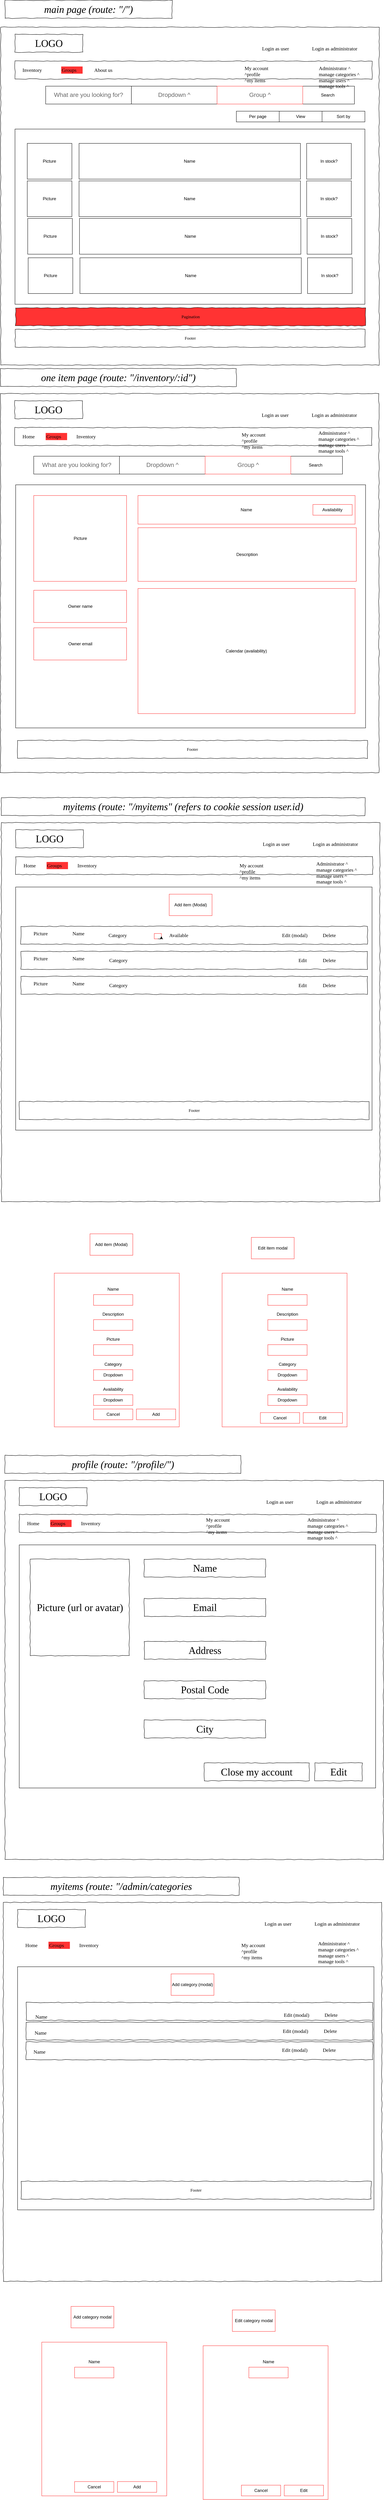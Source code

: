<mxfile version="20.2.1" type="device"><diagram name="Page-1" id="03018318-947c-dd8e-b7a3-06fadd420f32"><mxGraphModel dx="2482" dy="2091" grid="1" gridSize="10" guides="1" tooltips="1" connect="1" arrows="1" fold="1" page="1" pageScale="1" pageWidth="1100" pageHeight="850" background="#ffffff" math="0" shadow="0"><root><mxCell id="0"/><mxCell id="1" parent="0"/><mxCell id="677b7b8949515195-1" value="" style="whiteSpace=wrap;html=1;rounded=0;shadow=0;labelBackgroundColor=none;strokeColor=#000000;strokeWidth=1;fillColor=none;fontFamily=Verdana;fontSize=12;fontColor=#000000;align=center;comic=1;" parent="1" vertex="1"><mxGeometry x="-10" y="25" width="1060" height="945" as="geometry"/></mxCell><mxCell id="677b7b8949515195-2" value="LOGO" style="whiteSpace=wrap;html=1;rounded=0;shadow=0;labelBackgroundColor=none;strokeWidth=1;fontFamily=Verdana;fontSize=28;align=center;comic=1;" parent="1" vertex="1"><mxGeometry x="30" y="45" width="190" height="50" as="geometry"/></mxCell><mxCell id="677b7b8949515195-4" value="Login as user" style="text;html=1;points=[];align=left;verticalAlign=top;spacingTop=-4;fontSize=14;fontFamily=Verdana" parent="1" vertex="1"><mxGeometry x="720" y="75" width="60" height="20" as="geometry"/></mxCell><mxCell id="677b7b8949515195-6" value="Login as administrator" style="text;html=1;points=[];align=left;verticalAlign=top;spacingTop=-4;fontSize=14;fontFamily=Verdana" parent="1" vertex="1"><mxGeometry x="860" y="75" width="60" height="20" as="geometry"/></mxCell><mxCell id="677b7b8949515195-10" value="" style="whiteSpace=wrap;html=1;rounded=0;shadow=0;labelBackgroundColor=none;strokeWidth=1;fillColor=none;fontFamily=Verdana;fontSize=12;align=center;comic=1;" parent="1" vertex="1"><mxGeometry x="30" y="120" width="1000" height="50" as="geometry"/></mxCell><mxCell id="677b7b8949515195-11" value="About us" style="text;html=1;points=[];align=left;verticalAlign=top;spacingTop=-4;fontSize=14;fontFamily=Verdana" parent="1" vertex="1"><mxGeometry x="250" y="135" width="60" height="20" as="geometry"/></mxCell><mxCell id="677b7b8949515195-12" value="Inventory" style="text;html=1;points=[];align=left;verticalAlign=top;spacingTop=-4;fontSize=14;fontFamily=Verdana" parent="1" vertex="1"><mxGeometry x="49.38" y="135" width="60" height="20" as="geometry"/></mxCell><mxCell id="wsaYyjArHeVsiwd0X-ZM-3" value="&lt;div style=&quot;text-align: left;&quot;&gt;&lt;span style=&quot;background-color: initial; font-size: 17px;&quot;&gt;&lt;font color=&quot;#666666&quot;&gt;Dropdown ^&lt;/font&gt;&lt;/span&gt;&lt;/div&gt;" style="rounded=0;whiteSpace=wrap;html=1;" parent="1" vertex="1"><mxGeometry x="355.94" y="190" width="240" height="50" as="geometry"/></mxCell><mxCell id="wsaYyjArHeVsiwd0X-ZM-4" value="" style="verticalLabelPosition=bottom;verticalAlign=top;html=1;shape=mxgraph.basic.rect;fillColor2=none;strokeWidth=1;size=20;indent=5;" parent="1" vertex="1"><mxGeometry x="30" y="310" width="980" height="490" as="geometry"/></mxCell><mxCell id="wsaYyjArHeVsiwd0X-ZM-6" value="Picture" style="rounded=0;whiteSpace=wrap;html=1;" parent="1" vertex="1"><mxGeometry x="64.38" y="350" width="125" height="100" as="geometry"/></mxCell><mxCell id="wsaYyjArHeVsiwd0X-ZM-7" value="Name" style="rounded=0;whiteSpace=wrap;html=1;" parent="1" vertex="1"><mxGeometry x="209.38" y="350" width="620" height="100" as="geometry"/></mxCell><mxCell id="wsaYyjArHeVsiwd0X-ZM-8" value="In stock?" style="rounded=0;whiteSpace=wrap;html=1;" parent="1" vertex="1"><mxGeometry x="846.88" y="350" width="125" height="100" as="geometry"/></mxCell><mxCell id="wsaYyjArHeVsiwd0X-ZM-18" value="Picture" style="rounded=0;whiteSpace=wrap;html=1;" parent="1" vertex="1"><mxGeometry x="64.38" y="455" width="125" height="100" as="geometry"/></mxCell><mxCell id="wsaYyjArHeVsiwd0X-ZM-19" value="Name" style="rounded=0;whiteSpace=wrap;html=1;" parent="1" vertex="1"><mxGeometry x="209.38" y="455" width="620" height="100" as="geometry"/></mxCell><mxCell id="wsaYyjArHeVsiwd0X-ZM-20" value="In stock?" style="rounded=0;whiteSpace=wrap;html=1;" parent="1" vertex="1"><mxGeometry x="846.88" y="455" width="125" height="100" as="geometry"/></mxCell><mxCell id="wsaYyjArHeVsiwd0X-ZM-21" value="Picture" style="rounded=0;whiteSpace=wrap;html=1;" parent="1" vertex="1"><mxGeometry x="65.63" y="560" width="125" height="100" as="geometry"/></mxCell><mxCell id="wsaYyjArHeVsiwd0X-ZM-22" value="Name" style="rounded=0;whiteSpace=wrap;html=1;" parent="1" vertex="1"><mxGeometry x="210.63" y="560" width="620" height="100" as="geometry"/></mxCell><mxCell id="wsaYyjArHeVsiwd0X-ZM-23" value="In stock?" style="rounded=0;whiteSpace=wrap;html=1;" parent="1" vertex="1"><mxGeometry x="848.13" y="560" width="125" height="100" as="geometry"/></mxCell><mxCell id="wsaYyjArHeVsiwd0X-ZM-25" value="&lt;div style=&quot;text-align: left;&quot;&gt;&lt;span style=&quot;background-color: initial; font-size: 17px;&quot;&gt;&lt;font color=&quot;#666666&quot;&gt;What are you looking for?&lt;/font&gt;&lt;/span&gt;&lt;/div&gt;" style="rounded=0;whiteSpace=wrap;html=1;" parent="1" vertex="1"><mxGeometry x="115.94" y="190" width="240" height="50" as="geometry"/></mxCell><mxCell id="wsaYyjArHeVsiwd0X-ZM-26" value="Search" style="rounded=0;whiteSpace=wrap;html=1;" parent="1" vertex="1"><mxGeometry x="830.63" y="190" width="150" height="50" as="geometry"/></mxCell><mxCell id="wsaYyjArHeVsiwd0X-ZM-28" value="Footer" style="whiteSpace=wrap;html=1;rounded=0;shadow=0;labelBackgroundColor=none;strokeWidth=1;fillColor=none;fontFamily=Verdana;fontSize=12;align=center;comic=1;" parent="1" vertex="1"><mxGeometry x="30.63" y="870" width="980" height="50" as="geometry"/></mxCell><mxCell id="wsaYyjArHeVsiwd0X-ZM-29" value="Picture" style="rounded=0;whiteSpace=wrap;html=1;" parent="1" vertex="1"><mxGeometry x="66.88" y="670" width="125" height="100" as="geometry"/></mxCell><mxCell id="wsaYyjArHeVsiwd0X-ZM-30" value="Name" style="rounded=0;whiteSpace=wrap;html=1;" parent="1" vertex="1"><mxGeometry x="211.88" y="670" width="620" height="100" as="geometry"/></mxCell><mxCell id="wsaYyjArHeVsiwd0X-ZM-31" value="In stock?" style="rounded=0;whiteSpace=wrap;html=1;" parent="1" vertex="1"><mxGeometry x="849.38" y="670" width="125" height="100" as="geometry"/></mxCell><mxCell id="wsaYyjArHeVsiwd0X-ZM-33" value="Pagination" style="whiteSpace=wrap;html=1;rounded=0;shadow=0;labelBackgroundColor=none;strokeWidth=1;fillColor=#FF3333;fontFamily=Verdana;fontSize=12;align=center;comic=1;" parent="1" vertex="1"><mxGeometry x="31.88" y="810" width="980" height="50" as="geometry"/></mxCell><mxCell id="wsaYyjArHeVsiwd0X-ZM-35" value="Per page" style="rounded=0;whiteSpace=wrap;html=1;" parent="1" vertex="1"><mxGeometry x="650" y="260" width="120" height="30" as="geometry"/></mxCell><mxCell id="wsaYyjArHeVsiwd0X-ZM-36" value="View" style="rounded=0;whiteSpace=wrap;html=1;" parent="1" vertex="1"><mxGeometry x="770" y="260" width="120" height="30" as="geometry"/></mxCell><mxCell id="wsaYyjArHeVsiwd0X-ZM-37" value="Sort by" style="rounded=0;whiteSpace=wrap;html=1;" parent="1" vertex="1"><mxGeometry x="890" y="260" width="120" height="30" as="geometry"/></mxCell><mxCell id="wsaYyjArHeVsiwd0X-ZM-38" value="" style="whiteSpace=wrap;html=1;rounded=0;shadow=0;labelBackgroundColor=none;strokeColor=#000000;strokeWidth=1;fillColor=none;fontFamily=Verdana;fontSize=12;fontColor=#000000;align=center;comic=1;" parent="1" vertex="1"><mxGeometry x="-10.62" y="1050" width="1060" height="1060" as="geometry"/></mxCell><mxCell id="wsaYyjArHeVsiwd0X-ZM-39" value="LOGO" style="whiteSpace=wrap;html=1;rounded=0;shadow=0;labelBackgroundColor=none;strokeWidth=1;fontFamily=Verdana;fontSize=28;align=center;comic=1;" parent="1" vertex="1"><mxGeometry x="29.38" y="1070" width="190" height="50" as="geometry"/></mxCell><mxCell id="wsaYyjArHeVsiwd0X-ZM-40" value="Login as user" style="text;html=1;points=[];align=left;verticalAlign=top;spacingTop=-4;fontSize=14;fontFamily=Verdana" parent="1" vertex="1"><mxGeometry x="719.38" y="1100" width="60" height="20" as="geometry"/></mxCell><mxCell id="wsaYyjArHeVsiwd0X-ZM-41" value="Login as administrator" style="text;html=1;points=[];align=left;verticalAlign=top;spacingTop=-4;fontSize=14;fontFamily=Verdana" parent="1" vertex="1"><mxGeometry x="859.38" y="1100" width="60" height="20" as="geometry"/></mxCell><mxCell id="wsaYyjArHeVsiwd0X-ZM-42" value="" style="whiteSpace=wrap;html=1;rounded=0;shadow=0;labelBackgroundColor=none;strokeWidth=1;fillColor=none;fontFamily=Verdana;fontSize=12;align=center;comic=1;" parent="1" vertex="1"><mxGeometry x="29.38" y="1145" width="1000" height="50" as="geometry"/></mxCell><mxCell id="wsaYyjArHeVsiwd0X-ZM-43" value="Home" style="text;html=1;points=[];align=left;verticalAlign=top;spacingTop=-4;fontSize=14;fontFamily=Verdana" parent="1" vertex="1"><mxGeometry x="49.38" y="1160" width="60" height="20" as="geometry"/></mxCell><mxCell id="wsaYyjArHeVsiwd0X-ZM-44" value="Inventory" style="text;html=1;points=[];align=left;verticalAlign=top;spacingTop=-4;fontSize=14;fontFamily=Verdana" parent="1" vertex="1"><mxGeometry x="200" y="1160" width="60" height="20" as="geometry"/></mxCell><mxCell id="wsaYyjArHeVsiwd0X-ZM-47" value="" style="verticalLabelPosition=bottom;verticalAlign=top;html=1;shape=mxgraph.basic.rect;fillColor2=none;strokeWidth=1;size=20;indent=5;" parent="1" vertex="1"><mxGeometry x="31.88" y="1305" width="980" height="680" as="geometry"/></mxCell><mxCell id="wsaYyjArHeVsiwd0X-ZM-48" value="&lt;i&gt;main page (route: &quot;/&quot;)&lt;/i&gt;" style="whiteSpace=wrap;html=1;rounded=0;shadow=0;labelBackgroundColor=none;strokeWidth=1;fontFamily=Verdana;fontSize=28;align=center;comic=1;" parent="1" vertex="1"><mxGeometry x="1.88" y="-50" width="468.12" height="50" as="geometry"/></mxCell><mxCell id="wsaYyjArHeVsiwd0X-ZM-49" value="Groups" style="text;html=1;points=[];align=left;verticalAlign=top;spacingTop=-4;fontSize=14;fontFamily=Verdana;fillColor=#FF3333;" parent="1" vertex="1"><mxGeometry x="159.38" y="135" width="60" height="20" as="geometry"/></mxCell><mxCell id="wsaYyjArHeVsiwd0X-ZM-50" value="&lt;div style=&quot;text-align: left;&quot;&gt;&lt;span style=&quot;background-color: initial; font-size: 17px;&quot;&gt;&lt;font color=&quot;#666666&quot;&gt;Group ^&lt;/font&gt;&lt;/span&gt;&lt;/div&gt;" style="rounded=0;whiteSpace=wrap;html=1;strokeColor=#FF3333;" parent="1" vertex="1"><mxGeometry x="595.94" y="190" width="240" height="50" as="geometry"/></mxCell><mxCell id="wsaYyjArHeVsiwd0X-ZM-51" value="Groups" style="text;html=1;points=[];align=left;verticalAlign=top;spacingTop=-4;fontSize=14;fontFamily=Verdana;fillColor=#FF3333;" parent="1" vertex="1"><mxGeometry x="115.94" y="1160" width="60" height="20" as="geometry"/></mxCell><mxCell id="wsaYyjArHeVsiwd0X-ZM-52" value="Picture" style="rounded=0;whiteSpace=wrap;html=1;strokeColor=#FF3333;fillColor=#FFFFFF;" parent="1" vertex="1"><mxGeometry x="82.5" y="1335" width="260" height="240" as="geometry"/></mxCell><mxCell id="wsaYyjArHeVsiwd0X-ZM-53" value="&lt;i&gt;one item page (route: &quot;/inventory/:id&quot;)&lt;/i&gt;" style="whiteSpace=wrap;html=1;rounded=0;shadow=0;labelBackgroundColor=none;strokeWidth=1;fontFamily=Verdana;fontSize=28;align=center;comic=1;" parent="1" vertex="1"><mxGeometry x="-10.62" y="980" width="660.62" height="50" as="geometry"/></mxCell><mxCell id="wsaYyjArHeVsiwd0X-ZM-54" value="Name" style="rounded=0;whiteSpace=wrap;html=1;strokeColor=#FF3333;fillColor=#FFFFFF;" parent="1" vertex="1"><mxGeometry x="374.38" y="1335" width="608.12" height="80" as="geometry"/></mxCell><mxCell id="wsaYyjArHeVsiwd0X-ZM-55" value="Description" style="rounded=0;whiteSpace=wrap;html=1;strokeColor=#FF3333;fillColor=#FFFFFF;" parent="1" vertex="1"><mxGeometry x="374.38" y="1425" width="611.56" height="150" as="geometry"/></mxCell><mxCell id="wsaYyjArHeVsiwd0X-ZM-56" value="Availability" style="rounded=0;whiteSpace=wrap;html=1;strokeColor=#FF3333;fillColor=#FFFFFF;" parent="1" vertex="1"><mxGeometry x="864.38" y="1360" width="110" height="30" as="geometry"/></mxCell><mxCell id="wsaYyjArHeVsiwd0X-ZM-57" value="Owner name" style="rounded=0;whiteSpace=wrap;html=1;strokeColor=#FF3333;fillColor=#FFFFFF;" parent="1" vertex="1"><mxGeometry x="82.5" y="1600" width="260" height="90" as="geometry"/></mxCell><mxCell id="wsaYyjArHeVsiwd0X-ZM-58" value="Owner email" style="rounded=0;whiteSpace=wrap;html=1;strokeColor=#FF3333;fillColor=#FFFFFF;" parent="1" vertex="1"><mxGeometry x="82.5" y="1705" width="260" height="90" as="geometry"/></mxCell><mxCell id="wsaYyjArHeVsiwd0X-ZM-59" value="Calendar (availability)" style="rounded=0;whiteSpace=wrap;html=1;strokeColor=#FF3333;fillColor=#FFFFFF;" parent="1" vertex="1"><mxGeometry x="374.38" y="1595" width="608.12" height="350" as="geometry"/></mxCell><mxCell id="wsaYyjArHeVsiwd0X-ZM-60" value="&lt;div style=&quot;text-align: left;&quot;&gt;&lt;span style=&quot;background-color: initial; font-size: 17px;&quot;&gt;&lt;font color=&quot;#666666&quot;&gt;Dropdown ^&lt;/font&gt;&lt;/span&gt;&lt;/div&gt;" style="rounded=0;whiteSpace=wrap;html=1;" parent="1" vertex="1"><mxGeometry x="322.5" y="1225" width="240" height="50" as="geometry"/></mxCell><mxCell id="wsaYyjArHeVsiwd0X-ZM-61" value="&lt;div style=&quot;text-align: left;&quot;&gt;&lt;span style=&quot;background-color: initial; font-size: 17px;&quot;&gt;&lt;font color=&quot;#666666&quot;&gt;What are you looking for?&lt;/font&gt;&lt;/span&gt;&lt;/div&gt;" style="rounded=0;whiteSpace=wrap;html=1;" parent="1" vertex="1"><mxGeometry x="82.5" y="1225" width="240" height="50" as="geometry"/></mxCell><mxCell id="wsaYyjArHeVsiwd0X-ZM-62" value="Search" style="rounded=0;whiteSpace=wrap;html=1;" parent="1" vertex="1"><mxGeometry x="797.19" y="1225" width="150" height="50" as="geometry"/></mxCell><mxCell id="wsaYyjArHeVsiwd0X-ZM-63" value="&lt;div style=&quot;text-align: left;&quot;&gt;&lt;span style=&quot;background-color: initial; font-size: 17px;&quot;&gt;&lt;font color=&quot;#666666&quot;&gt;Group ^&lt;/font&gt;&lt;/span&gt;&lt;/div&gt;" style="rounded=0;whiteSpace=wrap;html=1;strokeColor=#FF3333;" parent="1" vertex="1"><mxGeometry x="562.5" y="1225" width="240" height="50" as="geometry"/></mxCell><mxCell id="wsaYyjArHeVsiwd0X-ZM-64" value="" style="whiteSpace=wrap;html=1;rounded=0;shadow=0;labelBackgroundColor=none;strokeColor=#000000;strokeWidth=1;fillColor=none;fontFamily=Verdana;fontSize=12;fontColor=#000000;align=center;comic=1;" parent="1" vertex="1"><mxGeometry x="-8.12" y="2250" width="1060" height="1060" as="geometry"/></mxCell><mxCell id="wsaYyjArHeVsiwd0X-ZM-65" value="LOGO" style="whiteSpace=wrap;html=1;rounded=0;shadow=0;labelBackgroundColor=none;strokeWidth=1;fontFamily=Verdana;fontSize=28;align=center;comic=1;" parent="1" vertex="1"><mxGeometry x="31.88" y="2270" width="190" height="50" as="geometry"/></mxCell><mxCell id="wsaYyjArHeVsiwd0X-ZM-66" value="Login as user" style="text;html=1;points=[];align=left;verticalAlign=top;spacingTop=-4;fontSize=14;fontFamily=Verdana" parent="1" vertex="1"><mxGeometry x="721.88" y="2300" width="60" height="20" as="geometry"/></mxCell><mxCell id="wsaYyjArHeVsiwd0X-ZM-67" value="Login as administrator" style="text;html=1;points=[];align=left;verticalAlign=top;spacingTop=-4;fontSize=14;fontFamily=Verdana" parent="1" vertex="1"><mxGeometry x="861.88" y="2300" width="60" height="20" as="geometry"/></mxCell><mxCell id="wsaYyjArHeVsiwd0X-ZM-68" value="" style="whiteSpace=wrap;html=1;rounded=0;shadow=0;labelBackgroundColor=none;strokeWidth=1;fillColor=none;fontFamily=Verdana;fontSize=12;align=center;comic=1;" parent="1" vertex="1"><mxGeometry x="31.88" y="2345" width="1000" height="50" as="geometry"/></mxCell><mxCell id="wsaYyjArHeVsiwd0X-ZM-69" value="Home" style="text;html=1;points=[];align=left;verticalAlign=top;spacingTop=-4;fontSize=14;fontFamily=Verdana" parent="1" vertex="1"><mxGeometry x="51.88" y="2360" width="60" height="20" as="geometry"/></mxCell><mxCell id="wsaYyjArHeVsiwd0X-ZM-70" value="Inventory" style="text;html=1;points=[];align=left;verticalAlign=top;spacingTop=-4;fontSize=14;fontFamily=Verdana" parent="1" vertex="1"><mxGeometry x="202.5" y="2360" width="60" height="20" as="geometry"/></mxCell><mxCell id="wsaYyjArHeVsiwd0X-ZM-73" value="" style="verticalLabelPosition=bottom;verticalAlign=top;html=1;shape=mxgraph.basic.rect;fillColor2=none;strokeWidth=1;size=20;indent=5;" parent="1" vertex="1"><mxGeometry x="31.88" y="2430" width="998.12" height="680" as="geometry"/></mxCell><mxCell id="wsaYyjArHeVsiwd0X-ZM-74" value="Groups" style="text;html=1;points=[];align=left;verticalAlign=top;spacingTop=-4;fontSize=14;fontFamily=Verdana;fillColor=#FF3333;" parent="1" vertex="1"><mxGeometry x="118.44" y="2360" width="60" height="20" as="geometry"/></mxCell><mxCell id="wsaYyjArHeVsiwd0X-ZM-75" value="&lt;i&gt;myitems (route: &quot;/myitems&quot; (refers to cookie session user.id)&lt;/i&gt;" style="whiteSpace=wrap;html=1;rounded=0;shadow=0;labelBackgroundColor=none;strokeWidth=1;fontFamily=Verdana;fontSize=28;align=center;comic=1;" parent="1" vertex="1"><mxGeometry x="-8.12" y="2180" width="1018.12" height="50" as="geometry"/></mxCell><mxCell id="wsaYyjArHeVsiwd0X-ZM-80" value="" style="whiteSpace=wrap;html=1;rounded=0;shadow=0;labelBackgroundColor=none;strokeWidth=1;fillColor=none;fontFamily=Verdana;fontSize=12;align=center;comic=1;" parent="1" vertex="1"><mxGeometry x="46.57" y="2540" width="970.62" height="50" as="geometry"/></mxCell><mxCell id="wsaYyjArHeVsiwd0X-ZM-85" value="" style="whiteSpace=wrap;html=1;rounded=0;shadow=0;labelBackgroundColor=none;strokeWidth=1;fillColor=none;fontFamily=Verdana;fontSize=12;align=center;comic=1;" parent="1" vertex="1"><mxGeometry x="46.57" y="2610" width="970.62" height="50" as="geometry"/></mxCell><mxCell id="wsaYyjArHeVsiwd0X-ZM-86" value="Picture" style="text;html=1;points=[];align=left;verticalAlign=top;spacingTop=-4;fontSize=14;fontFamily=Verdana" parent="1" vertex="1"><mxGeometry x="80" y="2550" width="60" height="20" as="geometry"/></mxCell><mxCell id="wsaYyjArHeVsiwd0X-ZM-87" value="Name" style="text;html=1;points=[];align=left;verticalAlign=top;spacingTop=-4;fontSize=14;fontFamily=Verdana" parent="1" vertex="1"><mxGeometry x="189.38" y="2550" width="60" height="20" as="geometry"/></mxCell><mxCell id="wsaYyjArHeVsiwd0X-ZM-88" value="Edit (modal)" style="text;html=1;points=[];align=left;verticalAlign=top;spacingTop=-4;fontSize=14;fontFamily=Verdana" parent="1" vertex="1"><mxGeometry x="775.94" y="2555" width="60" height="20" as="geometry"/></mxCell><mxCell id="wsaYyjArHeVsiwd0X-ZM-89" value="Delete" style="text;html=1;points=[];align=left;verticalAlign=top;spacingTop=-4;fontSize=14;fontFamily=Verdana" parent="1" vertex="1"><mxGeometry x="890" y="2555" width="60" height="20" as="geometry"/></mxCell><mxCell id="wsaYyjArHeVsiwd0X-ZM-90" value="" style="whiteSpace=wrap;html=1;rounded=0;shadow=0;labelBackgroundColor=none;strokeWidth=1;fillColor=none;fontFamily=Verdana;fontSize=12;align=center;comic=1;" parent="1" vertex="1"><mxGeometry x="46.57" y="2680" width="970.62" height="50" as="geometry"/></mxCell><mxCell id="wsaYyjArHeVsiwd0X-ZM-91" value="Picture" style="text;html=1;points=[];align=left;verticalAlign=top;spacingTop=-4;fontSize=14;fontFamily=Verdana" parent="1" vertex="1"><mxGeometry x="80" y="2620" width="60" height="20" as="geometry"/></mxCell><mxCell id="wsaYyjArHeVsiwd0X-ZM-92" value="Name" style="text;html=1;points=[];align=left;verticalAlign=top;spacingTop=-4;fontSize=14;fontFamily=Verdana" parent="1" vertex="1"><mxGeometry x="189.38" y="2620" width="60" height="20" as="geometry"/></mxCell><mxCell id="wsaYyjArHeVsiwd0X-ZM-93" value="Edit" style="text;html=1;points=[];align=left;verticalAlign=top;spacingTop=-4;fontSize=14;fontFamily=Verdana" parent="1" vertex="1"><mxGeometry x="821.88" y="2625" width="60" height="20" as="geometry"/></mxCell><mxCell id="wsaYyjArHeVsiwd0X-ZM-94" value="Delete" style="text;html=1;points=[];align=left;verticalAlign=top;spacingTop=-4;fontSize=14;fontFamily=Verdana" parent="1" vertex="1"><mxGeometry x="890" y="2625" width="60" height="20" as="geometry"/></mxCell><mxCell id="wsaYyjArHeVsiwd0X-ZM-96" value="Picture" style="text;html=1;points=[];align=left;verticalAlign=top;spacingTop=-4;fontSize=14;fontFamily=Verdana" parent="1" vertex="1"><mxGeometry x="80" y="2690" width="60" height="20" as="geometry"/></mxCell><mxCell id="wsaYyjArHeVsiwd0X-ZM-97" value="Name" style="text;html=1;points=[];align=left;verticalAlign=top;spacingTop=-4;fontSize=14;fontFamily=Verdana" parent="1" vertex="1"><mxGeometry x="189.38" y="2690" width="60" height="20" as="geometry"/></mxCell><mxCell id="wsaYyjArHeVsiwd0X-ZM-98" value="Edit" style="text;html=1;points=[];align=left;verticalAlign=top;spacingTop=-4;fontSize=14;fontFamily=Verdana" parent="1" vertex="1"><mxGeometry x="821.88" y="2695" width="60" height="20" as="geometry"/></mxCell><mxCell id="wsaYyjArHeVsiwd0X-ZM-99" value="Delete" style="text;html=1;points=[];align=left;verticalAlign=top;spacingTop=-4;fontSize=14;fontFamily=Verdana" parent="1" vertex="1"><mxGeometry x="890" y="2695" width="60" height="20" as="geometry"/></mxCell><mxCell id="wsaYyjArHeVsiwd0X-ZM-101" value="Category" style="text;html=1;points=[];align=left;verticalAlign=top;spacingTop=-4;fontSize=14;fontFamily=Verdana" parent="1" vertex="1"><mxGeometry x="289.69" y="2555" width="60" height="20" as="geometry"/></mxCell><mxCell id="wsaYyjArHeVsiwd0X-ZM-102" value="Category" style="text;html=1;points=[];align=left;verticalAlign=top;spacingTop=-4;fontSize=14;fontFamily=Verdana" parent="1" vertex="1"><mxGeometry x="292.19" y="2625" width="60" height="20" as="geometry"/></mxCell><mxCell id="wsaYyjArHeVsiwd0X-ZM-103" value="Category" style="text;html=1;points=[];align=left;verticalAlign=top;spacingTop=-4;fontSize=14;fontFamily=Verdana" parent="1" vertex="1"><mxGeometry x="292.19" y="2695" width="60" height="20" as="geometry"/></mxCell><mxCell id="wsaYyjArHeVsiwd0X-ZM-107" value="Add item (Modal)" style="rounded=0;whiteSpace=wrap;html=1;strokeColor=#FF3333;fillColor=#FFFFFF;" parent="1" vertex="1"><mxGeometry x="461.88" y="2450" width="120" height="60" as="geometry"/></mxCell><mxCell id="wsaYyjArHeVsiwd0X-ZM-108" value="Footer" style="whiteSpace=wrap;html=1;rounded=0;shadow=0;labelBackgroundColor=none;strokeWidth=1;fillColor=none;fontFamily=Verdana;fontSize=12;align=center;comic=1;" parent="1" vertex="1"><mxGeometry x="37.19" y="2020" width="980" height="50" as="geometry"/></mxCell><mxCell id="wsaYyjArHeVsiwd0X-ZM-109" value="Footer" style="whiteSpace=wrap;html=1;rounded=0;shadow=0;labelBackgroundColor=none;strokeWidth=1;fillColor=none;fontFamily=Verdana;fontSize=12;align=center;comic=1;" parent="1" vertex="1"><mxGeometry x="41.88" y="3030" width="980" height="50" as="geometry"/></mxCell><mxCell id="wsaYyjArHeVsiwd0X-ZM-110" value="Add item (Modal)" style="rounded=0;whiteSpace=wrap;html=1;strokeColor=#FF3333;fillColor=#FFFFFF;" parent="1" vertex="1"><mxGeometry x="240" y="3400" width="120" height="60" as="geometry"/></mxCell><mxCell id="wsaYyjArHeVsiwd0X-ZM-111" value="" style="rounded=0;whiteSpace=wrap;html=1;strokeColor=#FF3333;fillColor=#FFFFFF;" parent="1" vertex="1"><mxGeometry x="420" y="2560" width="20" height="15" as="geometry"/></mxCell><mxCell id="wsaYyjArHeVsiwd0X-ZM-113" value="Available" style="text;html=1;points=[];align=left;verticalAlign=top;spacingTop=-4;fontSize=14;fontFamily=Verdana" parent="1" vertex="1"><mxGeometry x="460" y="2555" width="60" height="20" as="geometry"/></mxCell><mxCell id="wsaYyjArHeVsiwd0X-ZM-114" style="edgeStyle=orthogonalEdgeStyle;rounded=0;orthogonalLoop=1;jettySize=auto;html=1;exitX=0.5;exitY=1;exitDx=0;exitDy=0;entryX=1;entryY=0.5;entryDx=0;entryDy=0;" parent="1" source="wsaYyjArHeVsiwd0X-ZM-111" target="wsaYyjArHeVsiwd0X-ZM-111" edge="1"><mxGeometry relative="1" as="geometry"/></mxCell><mxCell id="wsaYyjArHeVsiwd0X-ZM-115" value="Edit item modal" style="rounded=0;whiteSpace=wrap;html=1;strokeColor=#FF3333;fillColor=#FFFFFF;" parent="1" vertex="1"><mxGeometry x="691.88" y="3410" width="120" height="60" as="geometry"/></mxCell><mxCell id="wsaYyjArHeVsiwd0X-ZM-116" value="" style="rounded=0;whiteSpace=wrap;html=1;strokeColor=#FF3333;fillColor=#FFFFFF;" parent="1" vertex="1"><mxGeometry x="140" y="3510" width="350" height="430" as="geometry"/></mxCell><mxCell id="wsaYyjArHeVsiwd0X-ZM-117" value="" style="rounded=0;whiteSpace=wrap;html=1;strokeColor=#FF3333;fillColor=#FFFFFF;" parent="1" vertex="1"><mxGeometry x="610" y="3510" width="350" height="430" as="geometry"/></mxCell><mxCell id="wsaYyjArHeVsiwd0X-ZM-118" value="Add" style="rounded=0;whiteSpace=wrap;html=1;strokeColor=#FF3333;fillColor=#FFFFFF;" parent="1" vertex="1"><mxGeometry x="370" y="3890" width="110" height="30" as="geometry"/></mxCell><mxCell id="wsaYyjArHeVsiwd0X-ZM-119" value="Cancel" style="rounded=0;whiteSpace=wrap;html=1;strokeColor=#FF3333;fillColor=#FFFFFF;" parent="1" vertex="1"><mxGeometry x="250" y="3890" width="110" height="30" as="geometry"/></mxCell><mxCell id="wsaYyjArHeVsiwd0X-ZM-120" value="" style="rounded=0;whiteSpace=wrap;html=1;strokeColor=#FF3333;fillColor=#FFFFFF;" parent="1" vertex="1"><mxGeometry x="250" y="3570" width="110" height="30" as="geometry"/></mxCell><mxCell id="wsaYyjArHeVsiwd0X-ZM-121" value="Name" style="text;html=1;strokeColor=none;fillColor=none;align=center;verticalAlign=middle;whiteSpace=wrap;rounded=0;" parent="1" vertex="1"><mxGeometry x="275" y="3540" width="60" height="30" as="geometry"/></mxCell><mxCell id="wsaYyjArHeVsiwd0X-ZM-122" value="Description" style="text;html=1;strokeColor=none;fillColor=none;align=center;verticalAlign=middle;whiteSpace=wrap;rounded=0;" parent="1" vertex="1"><mxGeometry x="275" y="3610" width="60" height="30" as="geometry"/></mxCell><mxCell id="wsaYyjArHeVsiwd0X-ZM-123" value="" style="rounded=0;whiteSpace=wrap;html=1;strokeColor=#FF3333;fillColor=#FFFFFF;" parent="1" vertex="1"><mxGeometry x="250" y="3640" width="110" height="30" as="geometry"/></mxCell><mxCell id="wsaYyjArHeVsiwd0X-ZM-124" value="Picture" style="text;html=1;strokeColor=none;fillColor=none;align=center;verticalAlign=middle;whiteSpace=wrap;rounded=0;" parent="1" vertex="1"><mxGeometry x="275" y="3680" width="60" height="30" as="geometry"/></mxCell><mxCell id="wsaYyjArHeVsiwd0X-ZM-125" value="" style="rounded=0;whiteSpace=wrap;html=1;strokeColor=#FF3333;fillColor=#FFFFFF;" parent="1" vertex="1"><mxGeometry x="250" y="3710" width="110" height="30" as="geometry"/></mxCell><mxCell id="wsaYyjArHeVsiwd0X-ZM-126" value="Category" style="text;html=1;strokeColor=none;fillColor=none;align=center;verticalAlign=middle;whiteSpace=wrap;rounded=0;" parent="1" vertex="1"><mxGeometry x="275" y="3750" width="60" height="30" as="geometry"/></mxCell><mxCell id="wsaYyjArHeVsiwd0X-ZM-127" value="Dropdown" style="rounded=0;whiteSpace=wrap;html=1;strokeColor=#FF3333;fillColor=#FFFFFF;" parent="1" vertex="1"><mxGeometry x="250" y="3780" width="110" height="30" as="geometry"/></mxCell><mxCell id="wsaYyjArHeVsiwd0X-ZM-128" value="Availability" style="text;html=1;strokeColor=none;fillColor=none;align=center;verticalAlign=middle;whiteSpace=wrap;rounded=0;" parent="1" vertex="1"><mxGeometry x="275" y="3820" width="60" height="30" as="geometry"/></mxCell><mxCell id="wsaYyjArHeVsiwd0X-ZM-129" value="Dropdown" style="rounded=0;whiteSpace=wrap;html=1;strokeColor=#FF3333;fillColor=#FFFFFF;" parent="1" vertex="1"><mxGeometry x="250" y="3850" width="110" height="30" as="geometry"/></mxCell><mxCell id="wsaYyjArHeVsiwd0X-ZM-130" value="" style="rounded=0;whiteSpace=wrap;html=1;strokeColor=#FF3333;fillColor=#FFFFFF;" parent="1" vertex="1"><mxGeometry x="738.13" y="3570" width="110" height="30" as="geometry"/></mxCell><mxCell id="wsaYyjArHeVsiwd0X-ZM-131" value="Name" style="text;html=1;strokeColor=none;fillColor=none;align=center;verticalAlign=middle;whiteSpace=wrap;rounded=0;" parent="1" vertex="1"><mxGeometry x="763.13" y="3540" width="60" height="30" as="geometry"/></mxCell><mxCell id="wsaYyjArHeVsiwd0X-ZM-132" value="Description" style="text;html=1;strokeColor=none;fillColor=none;align=center;verticalAlign=middle;whiteSpace=wrap;rounded=0;" parent="1" vertex="1"><mxGeometry x="763.13" y="3610" width="60" height="30" as="geometry"/></mxCell><mxCell id="wsaYyjArHeVsiwd0X-ZM-133" value="" style="rounded=0;whiteSpace=wrap;html=1;strokeColor=#FF3333;fillColor=#FFFFFF;" parent="1" vertex="1"><mxGeometry x="738.13" y="3640" width="110" height="30" as="geometry"/></mxCell><mxCell id="wsaYyjArHeVsiwd0X-ZM-134" value="Picture" style="text;html=1;strokeColor=none;fillColor=none;align=center;verticalAlign=middle;whiteSpace=wrap;rounded=0;" parent="1" vertex="1"><mxGeometry x="763.13" y="3680" width="60" height="30" as="geometry"/></mxCell><mxCell id="wsaYyjArHeVsiwd0X-ZM-135" value="" style="rounded=0;whiteSpace=wrap;html=1;strokeColor=#FF3333;fillColor=#FFFFFF;" parent="1" vertex="1"><mxGeometry x="738.13" y="3710" width="110" height="30" as="geometry"/></mxCell><mxCell id="wsaYyjArHeVsiwd0X-ZM-136" value="Category" style="text;html=1;strokeColor=none;fillColor=none;align=center;verticalAlign=middle;whiteSpace=wrap;rounded=0;" parent="1" vertex="1"><mxGeometry x="763.13" y="3750" width="60" height="30" as="geometry"/></mxCell><mxCell id="wsaYyjArHeVsiwd0X-ZM-137" value="Dropdown" style="rounded=0;whiteSpace=wrap;html=1;strokeColor=#FF3333;fillColor=#FFFFFF;" parent="1" vertex="1"><mxGeometry x="738.13" y="3780" width="110" height="30" as="geometry"/></mxCell><mxCell id="wsaYyjArHeVsiwd0X-ZM-138" value="Availability" style="text;html=1;strokeColor=none;fillColor=none;align=center;verticalAlign=middle;whiteSpace=wrap;rounded=0;" parent="1" vertex="1"><mxGeometry x="763.13" y="3820" width="60" height="30" as="geometry"/></mxCell><mxCell id="wsaYyjArHeVsiwd0X-ZM-139" value="Dropdown" style="rounded=0;whiteSpace=wrap;html=1;strokeColor=#FF3333;fillColor=#FFFFFF;" parent="1" vertex="1"><mxGeometry x="738.13" y="3850" width="110" height="30" as="geometry"/></mxCell><mxCell id="wsaYyjArHeVsiwd0X-ZM-140" value="Edit" style="rounded=0;whiteSpace=wrap;html=1;strokeColor=#FF3333;fillColor=#FFFFFF;" parent="1" vertex="1"><mxGeometry x="837.19" y="3900" width="110" height="30" as="geometry"/></mxCell><mxCell id="wsaYyjArHeVsiwd0X-ZM-141" value="Cancel" style="rounded=0;whiteSpace=wrap;html=1;strokeColor=#FF3333;fillColor=#FFFFFF;" parent="1" vertex="1"><mxGeometry x="717.19" y="3900" width="110" height="30" as="geometry"/></mxCell><mxCell id="wsaYyjArHeVsiwd0X-ZM-142" value="" style="whiteSpace=wrap;html=1;rounded=0;shadow=0;labelBackgroundColor=none;strokeColor=#000000;strokeWidth=1;fillColor=none;fontFamily=Verdana;fontSize=12;fontColor=#000000;align=center;comic=1;" parent="1" vertex="1"><mxGeometry x="1.88" y="4090" width="1060" height="1060" as="geometry"/></mxCell><mxCell id="wsaYyjArHeVsiwd0X-ZM-143" value="LOGO" style="whiteSpace=wrap;html=1;rounded=0;shadow=0;labelBackgroundColor=none;strokeWidth=1;fontFamily=Verdana;fontSize=28;align=center;comic=1;" parent="1" vertex="1"><mxGeometry x="41.88" y="4110" width="190" height="50" as="geometry"/></mxCell><mxCell id="wsaYyjArHeVsiwd0X-ZM-144" value="Login as user" style="text;html=1;points=[];align=left;verticalAlign=top;spacingTop=-4;fontSize=14;fontFamily=Verdana" parent="1" vertex="1"><mxGeometry x="731.88" y="4140" width="60" height="20" as="geometry"/></mxCell><mxCell id="wsaYyjArHeVsiwd0X-ZM-145" value="Login as administrator" style="text;html=1;points=[];align=left;verticalAlign=top;spacingTop=-4;fontSize=14;fontFamily=Verdana" parent="1" vertex="1"><mxGeometry x="871.88" y="4140" width="60" height="20" as="geometry"/></mxCell><mxCell id="wsaYyjArHeVsiwd0X-ZM-146" value="" style="whiteSpace=wrap;html=1;rounded=0;shadow=0;labelBackgroundColor=none;strokeWidth=1;fillColor=none;fontFamily=Verdana;fontSize=12;align=center;comic=1;" parent="1" vertex="1"><mxGeometry x="41.88" y="4185" width="1000" height="50" as="geometry"/></mxCell><mxCell id="wsaYyjArHeVsiwd0X-ZM-147" value="Home" style="text;html=1;points=[];align=left;verticalAlign=top;spacingTop=-4;fontSize=14;fontFamily=Verdana" parent="1" vertex="1"><mxGeometry x="61.88" y="4200" width="60" height="20" as="geometry"/></mxCell><mxCell id="wsaYyjArHeVsiwd0X-ZM-148" value="Inventory" style="text;html=1;points=[];align=left;verticalAlign=top;spacingTop=-4;fontSize=14;fontFamily=Verdana" parent="1" vertex="1"><mxGeometry x="212.5" y="4200" width="60" height="20" as="geometry"/></mxCell><mxCell id="wsaYyjArHeVsiwd0X-ZM-149" value="Administrator ^&lt;br&gt;manage categories ^&lt;br&gt;manage users ^&lt;br&gt;manage tools ^" style="text;html=1;points=[];align=left;verticalAlign=top;spacingTop=-4;fontSize=14;fontFamily=Verdana" parent="1" vertex="1"><mxGeometry x="846.88" y="4190" width="60" height="20" as="geometry"/></mxCell><mxCell id="wsaYyjArHeVsiwd0X-ZM-150" value="" style="verticalLabelPosition=bottom;verticalAlign=top;html=1;shape=mxgraph.basic.rect;fillColor2=none;strokeWidth=1;size=20;indent=5;" parent="1" vertex="1"><mxGeometry x="41.88" y="4270" width="998.12" height="680" as="geometry"/></mxCell><mxCell id="wsaYyjArHeVsiwd0X-ZM-151" value="Groups" style="text;html=1;points=[];align=left;verticalAlign=top;spacingTop=-4;fontSize=14;fontFamily=Verdana;fillColor=#FF3333;" parent="1" vertex="1"><mxGeometry x="128.44" y="4200" width="60" height="20" as="geometry"/></mxCell><mxCell id="wsaYyjArHeVsiwd0X-ZM-152" value="&lt;i&gt;profile (route: &quot;/profile/&quot;)&lt;/i&gt;" style="whiteSpace=wrap;html=1;rounded=0;shadow=0;labelBackgroundColor=none;strokeWidth=1;fontFamily=Verdana;fontSize=28;align=center;comic=1;" parent="1" vertex="1"><mxGeometry x="1.88" y="4020" width="660.62" height="50" as="geometry"/></mxCell><mxCell id="wsaYyjArHeVsiwd0X-ZM-153" value="My account &lt;br&gt;^profile &lt;br&gt;^my items&amp;nbsp;" style="text;html=1;points=[];align=left;verticalAlign=top;spacingTop=-4;fontSize=14;fontFamily=Verdana" parent="1" vertex="1"><mxGeometry x="562.5" y="4190" width="250" height="20" as="geometry"/></mxCell><mxCell id="wsaYyjArHeVsiwd0X-ZM-154" value="Picture (url or avatar)" style="whiteSpace=wrap;html=1;rounded=0;shadow=0;labelBackgroundColor=none;strokeWidth=1;fontFamily=Verdana;fontSize=28;align=center;comic=1;" parent="1" vertex="1"><mxGeometry x="72.5" y="4310" width="277.5" height="270" as="geometry"/></mxCell><mxCell id="wsaYyjArHeVsiwd0X-ZM-155" value="Name" style="whiteSpace=wrap;html=1;rounded=0;shadow=0;labelBackgroundColor=none;strokeWidth=1;fontFamily=Verdana;fontSize=28;align=center;comic=1;" parent="1" vertex="1"><mxGeometry x="391.88" y="4310" width="340" height="50" as="geometry"/></mxCell><mxCell id="wsaYyjArHeVsiwd0X-ZM-156" value="Email" style="whiteSpace=wrap;html=1;rounded=0;shadow=0;labelBackgroundColor=none;strokeWidth=1;fontFamily=Verdana;fontSize=28;align=center;comic=1;" parent="1" vertex="1"><mxGeometry x="391.88" y="4420" width="340" height="50" as="geometry"/></mxCell><mxCell id="wsaYyjArHeVsiwd0X-ZM-157" value="Address" style="whiteSpace=wrap;html=1;rounded=0;shadow=0;labelBackgroundColor=none;strokeWidth=1;fontFamily=Verdana;fontSize=28;align=center;comic=1;" parent="1" vertex="1"><mxGeometry x="391.88" y="4540" width="340" height="50" as="geometry"/></mxCell><mxCell id="wsaYyjArHeVsiwd0X-ZM-158" value="Postal Code" style="whiteSpace=wrap;html=1;rounded=0;shadow=0;labelBackgroundColor=none;strokeWidth=1;fontFamily=Verdana;fontSize=28;align=center;comic=1;" parent="1" vertex="1"><mxGeometry x="391.88" y="4650" width="340" height="50" as="geometry"/></mxCell><mxCell id="wsaYyjArHeVsiwd0X-ZM-159" value="City" style="whiteSpace=wrap;html=1;rounded=0;shadow=0;labelBackgroundColor=none;strokeWidth=1;fontFamily=Verdana;fontSize=28;align=center;comic=1;" parent="1" vertex="1"><mxGeometry x="391.88" y="4760" width="340" height="50" as="geometry"/></mxCell><mxCell id="wsaYyjArHeVsiwd0X-ZM-160" value="Edit" style="whiteSpace=wrap;html=1;rounded=0;shadow=0;labelBackgroundColor=none;strokeWidth=1;fontFamily=Verdana;fontSize=28;align=center;comic=1;" parent="1" vertex="1"><mxGeometry x="870" y="4880" width="132.5" height="50" as="geometry"/></mxCell><mxCell id="wsaYyjArHeVsiwd0X-ZM-161" value="Close my account" style="whiteSpace=wrap;html=1;rounded=0;shadow=0;labelBackgroundColor=none;strokeWidth=1;fontFamily=Verdana;fontSize=28;align=center;comic=1;" parent="1" vertex="1"><mxGeometry x="560" y="4880" width="294.38" height="50" as="geometry"/></mxCell><mxCell id="wsaYyjArHeVsiwd0X-ZM-165" value="Administrator ^&lt;br&gt;manage categories ^&lt;br&gt;manage users ^&lt;br&gt;manage tools ^" style="text;html=1;points=[];align=left;verticalAlign=top;spacingTop=-4;fontSize=14;fontFamily=Verdana" parent="1" vertex="1"><mxGeometry x="871.88" y="2355" width="60" height="20" as="geometry"/></mxCell><mxCell id="wsaYyjArHeVsiwd0X-ZM-166" value="My account &lt;br&gt;^profile &lt;br&gt;^my items&amp;nbsp;" style="text;html=1;points=[];align=left;verticalAlign=top;spacingTop=-4;fontSize=14;fontFamily=Verdana" parent="1" vertex="1"><mxGeometry x="656.88" y="2360" width="173.12" height="20" as="geometry"/></mxCell><mxCell id="wsaYyjArHeVsiwd0X-ZM-168" value="Administrator ^&lt;br&gt;manage categories ^&lt;br&gt;manage users ^&lt;br&gt;manage tools ^" style="text;html=1;points=[];align=left;verticalAlign=top;spacingTop=-4;fontSize=14;fontFamily=Verdana" parent="1" vertex="1"><mxGeometry x="877.5" y="1150" width="60" height="20" as="geometry"/></mxCell><mxCell id="wsaYyjArHeVsiwd0X-ZM-169" value="My account &lt;br&gt;^profile &lt;br&gt;^my items&amp;nbsp;" style="text;html=1;points=[];align=left;verticalAlign=top;spacingTop=-4;fontSize=14;fontFamily=Verdana" parent="1" vertex="1"><mxGeometry x="662.5" y="1155" width="173.12" height="20" as="geometry"/></mxCell><mxCell id="wsaYyjArHeVsiwd0X-ZM-172" value="Administrator ^&lt;br&gt;manage categories ^&lt;br&gt;manage users ^&lt;br&gt;manage tools ^" style="text;html=1;points=[];align=left;verticalAlign=top;spacingTop=-4;fontSize=14;fontFamily=Verdana" parent="1" vertex="1"><mxGeometry x="879.38" y="130" width="60" height="20" as="geometry"/></mxCell><mxCell id="wsaYyjArHeVsiwd0X-ZM-173" value="My account &lt;br&gt;^profile &lt;br&gt;^my items&amp;nbsp;" style="text;html=1;points=[];align=left;verticalAlign=top;spacingTop=-4;fontSize=14;fontFamily=Verdana" parent="1" vertex="1"><mxGeometry x="670.63" y="130" width="173.12" height="20" as="geometry"/></mxCell><mxCell id="wsaYyjArHeVsiwd0X-ZM-175" value="" style="whiteSpace=wrap;html=1;rounded=0;shadow=0;labelBackgroundColor=none;strokeColor=#000000;strokeWidth=1;fillColor=none;fontFamily=Verdana;fontSize=12;fontColor=#000000;align=center;comic=1;" parent="1" vertex="1"><mxGeometry x="-2.81" y="5270" width="1060" height="1060" as="geometry"/></mxCell><mxCell id="wsaYyjArHeVsiwd0X-ZM-176" value="LOGO" style="whiteSpace=wrap;html=1;rounded=0;shadow=0;labelBackgroundColor=none;strokeWidth=1;fontFamily=Verdana;fontSize=28;align=center;comic=1;" parent="1" vertex="1"><mxGeometry x="37.19" y="5290" width="190" height="50" as="geometry"/></mxCell><mxCell id="wsaYyjArHeVsiwd0X-ZM-177" value="Login as user" style="text;html=1;points=[];align=left;verticalAlign=top;spacingTop=-4;fontSize=14;fontFamily=Verdana" parent="1" vertex="1"><mxGeometry x="727.19" y="5320" width="60" height="20" as="geometry"/></mxCell><mxCell id="wsaYyjArHeVsiwd0X-ZM-178" value="Login as administrator" style="text;html=1;points=[];align=left;verticalAlign=top;spacingTop=-4;fontSize=14;fontFamily=Verdana" parent="1" vertex="1"><mxGeometry x="867.19" y="5320" width="60" height="20" as="geometry"/></mxCell><mxCell id="wsaYyjArHeVsiwd0X-ZM-179" value="Home" style="text;html=1;points=[];align=left;verticalAlign=top;spacingTop=-4;fontSize=14;fontFamily=Verdana" parent="1" vertex="1"><mxGeometry x="57.19" y="5380" width="60" height="20" as="geometry"/></mxCell><mxCell id="wsaYyjArHeVsiwd0X-ZM-180" value="Inventory" style="text;html=1;points=[];align=left;verticalAlign=top;spacingTop=-4;fontSize=14;fontFamily=Verdana" parent="1" vertex="1"><mxGeometry x="207.81" y="5380" width="60" height="20" as="geometry"/></mxCell><mxCell id="wsaYyjArHeVsiwd0X-ZM-181" value="" style="verticalLabelPosition=bottom;verticalAlign=top;html=1;shape=mxgraph.basic.rect;fillColor2=none;strokeWidth=1;size=20;indent=5;" parent="1" vertex="1"><mxGeometry x="37.19" y="5450" width="998.12" height="680" as="geometry"/></mxCell><mxCell id="wsaYyjArHeVsiwd0X-ZM-182" value="Groups" style="text;html=1;points=[];align=left;verticalAlign=top;spacingTop=-4;fontSize=14;fontFamily=Verdana;fillColor=#FF3333;" parent="1" vertex="1"><mxGeometry x="123.75" y="5380" width="60" height="20" as="geometry"/></mxCell><mxCell id="wsaYyjArHeVsiwd0X-ZM-183" value="&lt;i&gt;myitems (route: &quot;/admin/categories&lt;/i&gt;" style="whiteSpace=wrap;html=1;rounded=0;shadow=0;labelBackgroundColor=none;strokeWidth=1;fontFamily=Verdana;fontSize=28;align=center;comic=1;" parent="1" vertex="1"><mxGeometry x="-2.81" y="5200" width="660.62" height="50" as="geometry"/></mxCell><mxCell id="wsaYyjArHeVsiwd0X-ZM-185" value="Name" style="text;html=1;points=[];align=left;verticalAlign=top;spacingTop=-4;fontSize=14;fontFamily=Verdana" parent="1" vertex="1"><mxGeometry x="85.31" y="5580" width="60" height="20" as="geometry"/></mxCell><mxCell id="wsaYyjArHeVsiwd0X-ZM-186" value="Edit (modal)" style="text;html=1;points=[];align=left;verticalAlign=top;spacingTop=-4;fontSize=14;fontFamily=Verdana" parent="1" vertex="1"><mxGeometry x="781.25" y="5575" width="60" height="20" as="geometry"/></mxCell><mxCell id="wsaYyjArHeVsiwd0X-ZM-187" value="Delete" style="text;html=1;points=[];align=left;verticalAlign=top;spacingTop=-4;fontSize=14;fontFamily=Verdana" parent="1" vertex="1"><mxGeometry x="895.31" y="5575" width="60" height="20" as="geometry"/></mxCell><mxCell id="wsaYyjArHeVsiwd0X-ZM-199" value="Add category (modal)" style="rounded=0;whiteSpace=wrap;html=1;strokeColor=#FF3333;fillColor=#FFFFFF;" parent="1" vertex="1"><mxGeometry x="467.19" y="5470" width="120" height="60" as="geometry"/></mxCell><mxCell id="wsaYyjArHeVsiwd0X-ZM-200" value="Footer" style="whiteSpace=wrap;html=1;rounded=0;shadow=0;labelBackgroundColor=none;strokeWidth=1;fillColor=none;fontFamily=Verdana;fontSize=12;align=center;comic=1;" parent="1" vertex="1"><mxGeometry x="47.19" y="6050" width="980" height="50" as="geometry"/></mxCell><mxCell id="wsaYyjArHeVsiwd0X-ZM-204" value="Administrator ^&lt;br&gt;manage categories ^&lt;br&gt;manage users ^&lt;br&gt;manage tools ^" style="text;html=1;points=[];align=left;verticalAlign=top;spacingTop=-4;fontSize=14;fontFamily=Verdana" parent="1" vertex="1"><mxGeometry x="877.19" y="5375" width="60" height="20" as="geometry"/></mxCell><mxCell id="wsaYyjArHeVsiwd0X-ZM-205" value="My account &lt;br&gt;^profile &lt;br&gt;^my items&amp;nbsp;" style="text;html=1;points=[];align=left;verticalAlign=top;spacingTop=-4;fontSize=14;fontFamily=Verdana" parent="1" vertex="1"><mxGeometry x="662.19" y="5380" width="173.12" height="20" as="geometry"/></mxCell><mxCell id="wsaYyjArHeVsiwd0X-ZM-206" value="" style="whiteSpace=wrap;html=1;rounded=0;shadow=0;labelBackgroundColor=none;strokeWidth=1;fillColor=none;fontFamily=Verdana;fontSize=12;align=center;comic=1;" parent="1" vertex="1"><mxGeometry x="61.26" y="5660" width="970.62" height="50" as="geometry"/></mxCell><mxCell id="wsaYyjArHeVsiwd0X-ZM-209" value="Add category modal" style="rounded=0;whiteSpace=wrap;html=1;strokeColor=#FF3333;fillColor=#FFFFFF;" parent="1" vertex="1"><mxGeometry x="186.88" y="6400" width="120" height="60" as="geometry"/></mxCell><mxCell id="wsaYyjArHeVsiwd0X-ZM-210" value="Edit category modal" style="rounded=0;whiteSpace=wrap;html=1;strokeColor=#FF3333;fillColor=#FFFFFF;" parent="1" vertex="1"><mxGeometry x="638.76" y="6410" width="120" height="60" as="geometry"/></mxCell><mxCell id="wsaYyjArHeVsiwd0X-ZM-211" value="" style="rounded=0;whiteSpace=wrap;html=1;strokeColor=#FF3333;fillColor=#FFFFFF;" parent="1" vertex="1"><mxGeometry x="105" y="6500" width="350" height="430" as="geometry"/></mxCell><mxCell id="wsaYyjArHeVsiwd0X-ZM-212" value="" style="rounded=0;whiteSpace=wrap;html=1;strokeColor=#FF3333;fillColor=#FFFFFF;" parent="1" vertex="1"><mxGeometry x="556.88" y="6510" width="350" height="430" as="geometry"/></mxCell><mxCell id="wsaYyjArHeVsiwd0X-ZM-213" value="Add" style="rounded=0;whiteSpace=wrap;html=1;strokeColor=#FF3333;fillColor=#FFFFFF;" parent="1" vertex="1"><mxGeometry x="316.88" y="6890" width="110" height="30" as="geometry"/></mxCell><mxCell id="wsaYyjArHeVsiwd0X-ZM-214" value="Cancel" style="rounded=0;whiteSpace=wrap;html=1;strokeColor=#FF3333;fillColor=#FFFFFF;" parent="1" vertex="1"><mxGeometry x="196.88" y="6890" width="110" height="30" as="geometry"/></mxCell><mxCell id="wsaYyjArHeVsiwd0X-ZM-215" value="" style="rounded=0;whiteSpace=wrap;html=1;strokeColor=#FF3333;fillColor=#FFFFFF;" parent="1" vertex="1"><mxGeometry x="196.88" y="6570" width="110" height="30" as="geometry"/></mxCell><mxCell id="wsaYyjArHeVsiwd0X-ZM-216" value="Name" style="text;html=1;strokeColor=none;fillColor=none;align=center;verticalAlign=middle;whiteSpace=wrap;rounded=0;" parent="1" vertex="1"><mxGeometry x="221.88" y="6540" width="60" height="30" as="geometry"/></mxCell><mxCell id="wsaYyjArHeVsiwd0X-ZM-225" value="" style="rounded=0;whiteSpace=wrap;html=1;strokeColor=#FF3333;fillColor=#FFFFFF;" parent="1" vertex="1"><mxGeometry x="685.01" y="6570" width="110" height="30" as="geometry"/></mxCell><mxCell id="wsaYyjArHeVsiwd0X-ZM-226" value="Name" style="text;html=1;strokeColor=none;fillColor=none;align=center;verticalAlign=middle;whiteSpace=wrap;rounded=0;" parent="1" vertex="1"><mxGeometry x="710.01" y="6540" width="60" height="30" as="geometry"/></mxCell><mxCell id="wsaYyjArHeVsiwd0X-ZM-235" value="Edit" style="rounded=0;whiteSpace=wrap;html=1;strokeColor=#FF3333;fillColor=#FFFFFF;" parent="1" vertex="1"><mxGeometry x="784.07" y="6900" width="110" height="30" as="geometry"/></mxCell><mxCell id="wsaYyjArHeVsiwd0X-ZM-236" value="Cancel" style="rounded=0;whiteSpace=wrap;html=1;strokeColor=#FF3333;fillColor=#FFFFFF;" parent="1" vertex="1"><mxGeometry x="664.07" y="6900" width="110" height="30" as="geometry"/></mxCell><mxCell id="wsaYyjArHeVsiwd0X-ZM-237" value="Name" style="text;html=1;points=[];align=left;verticalAlign=top;spacingTop=-4;fontSize=14;fontFamily=Verdana" parent="1" vertex="1"><mxGeometry x="82.5" y="5625" width="60" height="20" as="geometry"/></mxCell><mxCell id="wsaYyjArHeVsiwd0X-ZM-238" value="Edit (modal)" style="text;html=1;points=[];align=left;verticalAlign=top;spacingTop=-4;fontSize=14;fontFamily=Verdana" parent="1" vertex="1"><mxGeometry x="778.44" y="5620" width="60" height="20" as="geometry"/></mxCell><mxCell id="wsaYyjArHeVsiwd0X-ZM-239" value="Delete" style="text;html=1;points=[];align=left;verticalAlign=top;spacingTop=-4;fontSize=14;fontFamily=Verdana" parent="1" vertex="1"><mxGeometry x="892.5" y="5620" width="60" height="20" as="geometry"/></mxCell><mxCell id="wsaYyjArHeVsiwd0X-ZM-240" value="Name" style="text;html=1;points=[];align=left;verticalAlign=top;spacingTop=-4;fontSize=14;fontFamily=Verdana" parent="1" vertex="1"><mxGeometry x="80" y="5677.5" width="60" height="20" as="geometry"/></mxCell><mxCell id="wsaYyjArHeVsiwd0X-ZM-241" value="Edit (modal)" style="text;html=1;points=[];align=left;verticalAlign=top;spacingTop=-4;fontSize=14;fontFamily=Verdana" parent="1" vertex="1"><mxGeometry x="775.94" y="5672.5" width="60" height="20" as="geometry"/></mxCell><mxCell id="wsaYyjArHeVsiwd0X-ZM-242" value="Delete" style="text;html=1;points=[];align=left;verticalAlign=top;spacingTop=-4;fontSize=14;fontFamily=Verdana" parent="1" vertex="1"><mxGeometry x="890" y="5672.5" width="60" height="20" as="geometry"/></mxCell><mxCell id="wsaYyjArHeVsiwd0X-ZM-243" value="" style="whiteSpace=wrap;html=1;rounded=0;shadow=0;labelBackgroundColor=none;strokeWidth=1;fillColor=none;fontFamily=Verdana;fontSize=12;align=center;comic=1;" parent="1" vertex="1"><mxGeometry x="61.26" y="5605" width="970.62" height="50" as="geometry"/></mxCell><mxCell id="wsaYyjArHeVsiwd0X-ZM-244" value="" style="whiteSpace=wrap;html=1;rounded=0;shadow=0;labelBackgroundColor=none;strokeWidth=1;fillColor=none;fontFamily=Verdana;fontSize=12;align=center;comic=1;" parent="1" vertex="1"><mxGeometry x="61.26" y="5550" width="970.62" height="50" as="geometry"/></mxCell></root></mxGraphModel></diagram></mxfile>